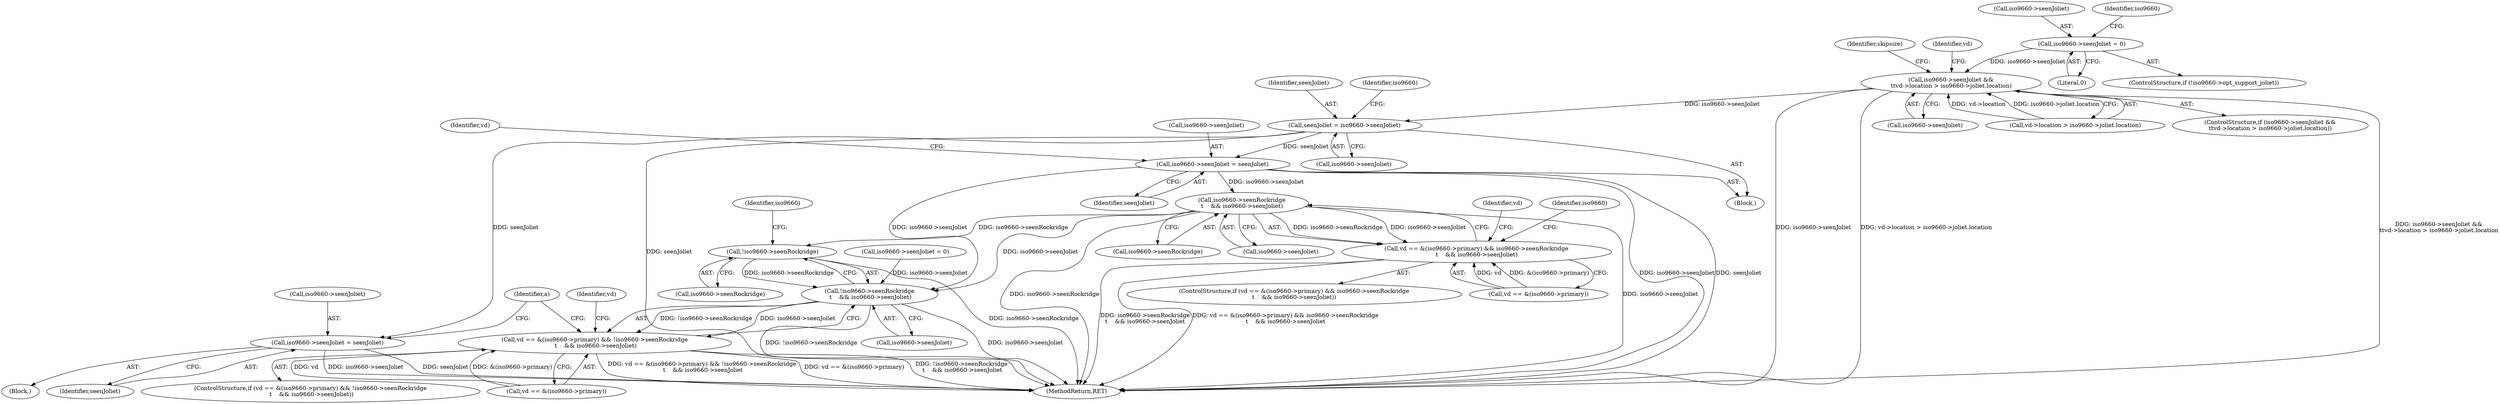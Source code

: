 digraph "0_libarchive_3ad08e01b4d253c66ae56414886089684155af22@pointer" {
"1000126" [label="(Call,iso9660->seenJoliet = 0)"];
"1000132" [label="(Call,iso9660->seenJoliet &&\n\t\tvd->location > iso9660->joliet.location)"];
"1000198" [label="(Call,seenJoliet = iso9660->seenJoliet)"];
"1000220" [label="(Call,iso9660->seenJoliet = seenJoliet)"];
"1000233" [label="(Call,iso9660->seenRockridge\n\t    && iso9660->seenJoliet)"];
"1000226" [label="(Call,vd == &(iso9660->primary) && iso9660->seenRockridge\n\t    && iso9660->seenJoliet)"];
"1000254" [label="(Call,!iso9660->seenRockridge)"];
"1000253" [label="(Call,!iso9660->seenRockridge\n \t    && iso9660->seenJoliet)"];
"1000246" [label="(Call,vd == &(iso9660->primary) && !iso9660->seenRockridge\n \t    && iso9660->seenJoliet)"];
"1000337" [label="(Call,iso9660->seenJoliet = seenJoliet)"];
"1000133" [label="(Call,iso9660->seenJoliet)"];
"1000258" [label="(Call,iso9660->seenJoliet)"];
"1000246" [label="(Call,vd == &(iso9660->primary) && !iso9660->seenRockridge\n \t    && iso9660->seenJoliet)"];
"1000341" [label="(Identifier,seenJoliet)"];
"1000233" [label="(Call,iso9660->seenRockridge\n\t    && iso9660->seenJoliet)"];
"1000109" [label="(Block,)"];
"1000136" [label="(Call,vd->location > iso9660->joliet.location)"];
"1000228" [label="(Identifier,vd)"];
"1000237" [label="(Call,iso9660->seenJoliet)"];
"1000255" [label="(Call,iso9660->seenRockridge)"];
"1000130" [label="(Literal,0)"];
"1000127" [label="(Call,iso9660->seenJoliet)"];
"1000240" [label="(Call,iso9660->seenJoliet = 0)"];
"1000338" [label="(Call,iso9660->seenJoliet)"];
"1000121" [label="(ControlStructure,if (!iso9660->opt_support_joliet))"];
"1000220" [label="(Call,iso9660->seenJoliet = seenJoliet)"];
"1000152" [label="(Identifier,skipsize)"];
"1000146" [label="(Identifier,vd)"];
"1000224" [label="(Identifier,seenJoliet)"];
"1000132" [label="(Call,iso9660->seenJoliet &&\n\t\tvd->location > iso9660->joliet.location)"];
"1000263" [label="(Identifier,vd)"];
"1000242" [label="(Identifier,iso9660)"];
"1000372" [label="(MethodReturn,RET)"];
"1000248" [label="(Identifier,vd)"];
"1000259" [label="(Identifier,iso9660)"];
"1000199" [label="(Identifier,seenJoliet)"];
"1000245" [label="(ControlStructure,if (vd == &(iso9660->primary) && !iso9660->seenRockridge\n \t    && iso9660->seenJoliet))"];
"1000247" [label="(Call,vd == &(iso9660->primary))"];
"1000254" [label="(Call,!iso9660->seenRockridge)"];
"1000253" [label="(Call,!iso9660->seenRockridge\n \t    && iso9660->seenJoliet)"];
"1000225" [label="(ControlStructure,if (vd == &(iso9660->primary) && iso9660->seenRockridge\n\t    && iso9660->seenJoliet))"];
"1000131" [label="(ControlStructure,if (iso9660->seenJoliet &&\n\t\tvd->location > iso9660->joliet.location))"];
"1000221" [label="(Call,iso9660->seenJoliet)"];
"1000234" [label="(Call,iso9660->seenRockridge)"];
"1000261" [label="(Block,)"];
"1000200" [label="(Call,iso9660->seenJoliet)"];
"1000345" [label="(Identifier,a)"];
"1000205" [label="(Identifier,iso9660)"];
"1000226" [label="(Call,vd == &(iso9660->primary) && iso9660->seenRockridge\n\t    && iso9660->seenJoliet)"];
"1000337" [label="(Call,iso9660->seenJoliet = seenJoliet)"];
"1000227" [label="(Call,vd == &(iso9660->primary))"];
"1000134" [label="(Identifier,iso9660)"];
"1000198" [label="(Call,seenJoliet = iso9660->seenJoliet)"];
"1000126" [label="(Call,iso9660->seenJoliet = 0)"];
"1000126" -> "1000121"  [label="AST: "];
"1000126" -> "1000130"  [label="CFG: "];
"1000127" -> "1000126"  [label="AST: "];
"1000130" -> "1000126"  [label="AST: "];
"1000134" -> "1000126"  [label="CFG: "];
"1000126" -> "1000132"  [label="DDG: iso9660->seenJoliet"];
"1000132" -> "1000131"  [label="AST: "];
"1000132" -> "1000133"  [label="CFG: "];
"1000132" -> "1000136"  [label="CFG: "];
"1000133" -> "1000132"  [label="AST: "];
"1000136" -> "1000132"  [label="AST: "];
"1000146" -> "1000132"  [label="CFG: "];
"1000152" -> "1000132"  [label="CFG: "];
"1000132" -> "1000372"  [label="DDG: iso9660->seenJoliet &&\n\t\tvd->location > iso9660->joliet.location"];
"1000132" -> "1000372"  [label="DDG: iso9660->seenJoliet"];
"1000132" -> "1000372"  [label="DDG: vd->location > iso9660->joliet.location"];
"1000136" -> "1000132"  [label="DDG: vd->location"];
"1000136" -> "1000132"  [label="DDG: iso9660->joliet.location"];
"1000132" -> "1000198"  [label="DDG: iso9660->seenJoliet"];
"1000198" -> "1000109"  [label="AST: "];
"1000198" -> "1000200"  [label="CFG: "];
"1000199" -> "1000198"  [label="AST: "];
"1000200" -> "1000198"  [label="AST: "];
"1000205" -> "1000198"  [label="CFG: "];
"1000198" -> "1000372"  [label="DDG: seenJoliet"];
"1000198" -> "1000220"  [label="DDG: seenJoliet"];
"1000198" -> "1000337"  [label="DDG: seenJoliet"];
"1000220" -> "1000109"  [label="AST: "];
"1000220" -> "1000224"  [label="CFG: "];
"1000221" -> "1000220"  [label="AST: "];
"1000224" -> "1000220"  [label="AST: "];
"1000228" -> "1000220"  [label="CFG: "];
"1000220" -> "1000372"  [label="DDG: iso9660->seenJoliet"];
"1000220" -> "1000372"  [label="DDG: seenJoliet"];
"1000220" -> "1000233"  [label="DDG: iso9660->seenJoliet"];
"1000220" -> "1000253"  [label="DDG: iso9660->seenJoliet"];
"1000233" -> "1000226"  [label="AST: "];
"1000233" -> "1000234"  [label="CFG: "];
"1000233" -> "1000237"  [label="CFG: "];
"1000234" -> "1000233"  [label="AST: "];
"1000237" -> "1000233"  [label="AST: "];
"1000226" -> "1000233"  [label="CFG: "];
"1000233" -> "1000372"  [label="DDG: iso9660->seenJoliet"];
"1000233" -> "1000372"  [label="DDG: iso9660->seenRockridge"];
"1000233" -> "1000226"  [label="DDG: iso9660->seenRockridge"];
"1000233" -> "1000226"  [label="DDG: iso9660->seenJoliet"];
"1000233" -> "1000254"  [label="DDG: iso9660->seenRockridge"];
"1000233" -> "1000253"  [label="DDG: iso9660->seenJoliet"];
"1000226" -> "1000225"  [label="AST: "];
"1000226" -> "1000227"  [label="CFG: "];
"1000227" -> "1000226"  [label="AST: "];
"1000242" -> "1000226"  [label="CFG: "];
"1000248" -> "1000226"  [label="CFG: "];
"1000226" -> "1000372"  [label="DDG: iso9660->seenRockridge\n\t    && iso9660->seenJoliet"];
"1000226" -> "1000372"  [label="DDG: vd == &(iso9660->primary) && iso9660->seenRockridge\n\t    && iso9660->seenJoliet"];
"1000227" -> "1000226"  [label="DDG: vd"];
"1000227" -> "1000226"  [label="DDG: &(iso9660->primary)"];
"1000254" -> "1000253"  [label="AST: "];
"1000254" -> "1000255"  [label="CFG: "];
"1000255" -> "1000254"  [label="AST: "];
"1000259" -> "1000254"  [label="CFG: "];
"1000253" -> "1000254"  [label="CFG: "];
"1000254" -> "1000372"  [label="DDG: iso9660->seenRockridge"];
"1000254" -> "1000253"  [label="DDG: iso9660->seenRockridge"];
"1000253" -> "1000246"  [label="AST: "];
"1000253" -> "1000258"  [label="CFG: "];
"1000258" -> "1000253"  [label="AST: "];
"1000246" -> "1000253"  [label="CFG: "];
"1000253" -> "1000372"  [label="DDG: !iso9660->seenRockridge"];
"1000253" -> "1000372"  [label="DDG: iso9660->seenJoliet"];
"1000253" -> "1000246"  [label="DDG: !iso9660->seenRockridge"];
"1000253" -> "1000246"  [label="DDG: iso9660->seenJoliet"];
"1000240" -> "1000253"  [label="DDG: iso9660->seenJoliet"];
"1000246" -> "1000245"  [label="AST: "];
"1000246" -> "1000247"  [label="CFG: "];
"1000247" -> "1000246"  [label="AST: "];
"1000263" -> "1000246"  [label="CFG: "];
"1000345" -> "1000246"  [label="CFG: "];
"1000246" -> "1000372"  [label="DDG: !iso9660->seenRockridge\n \t    && iso9660->seenJoliet"];
"1000246" -> "1000372"  [label="DDG: vd == &(iso9660->primary) && !iso9660->seenRockridge\n \t    && iso9660->seenJoliet"];
"1000246" -> "1000372"  [label="DDG: vd == &(iso9660->primary)"];
"1000247" -> "1000246"  [label="DDG: vd"];
"1000247" -> "1000246"  [label="DDG: &(iso9660->primary)"];
"1000337" -> "1000261"  [label="AST: "];
"1000337" -> "1000341"  [label="CFG: "];
"1000338" -> "1000337"  [label="AST: "];
"1000341" -> "1000337"  [label="AST: "];
"1000345" -> "1000337"  [label="CFG: "];
"1000337" -> "1000372"  [label="DDG: iso9660->seenJoliet"];
"1000337" -> "1000372"  [label="DDG: seenJoliet"];
}
